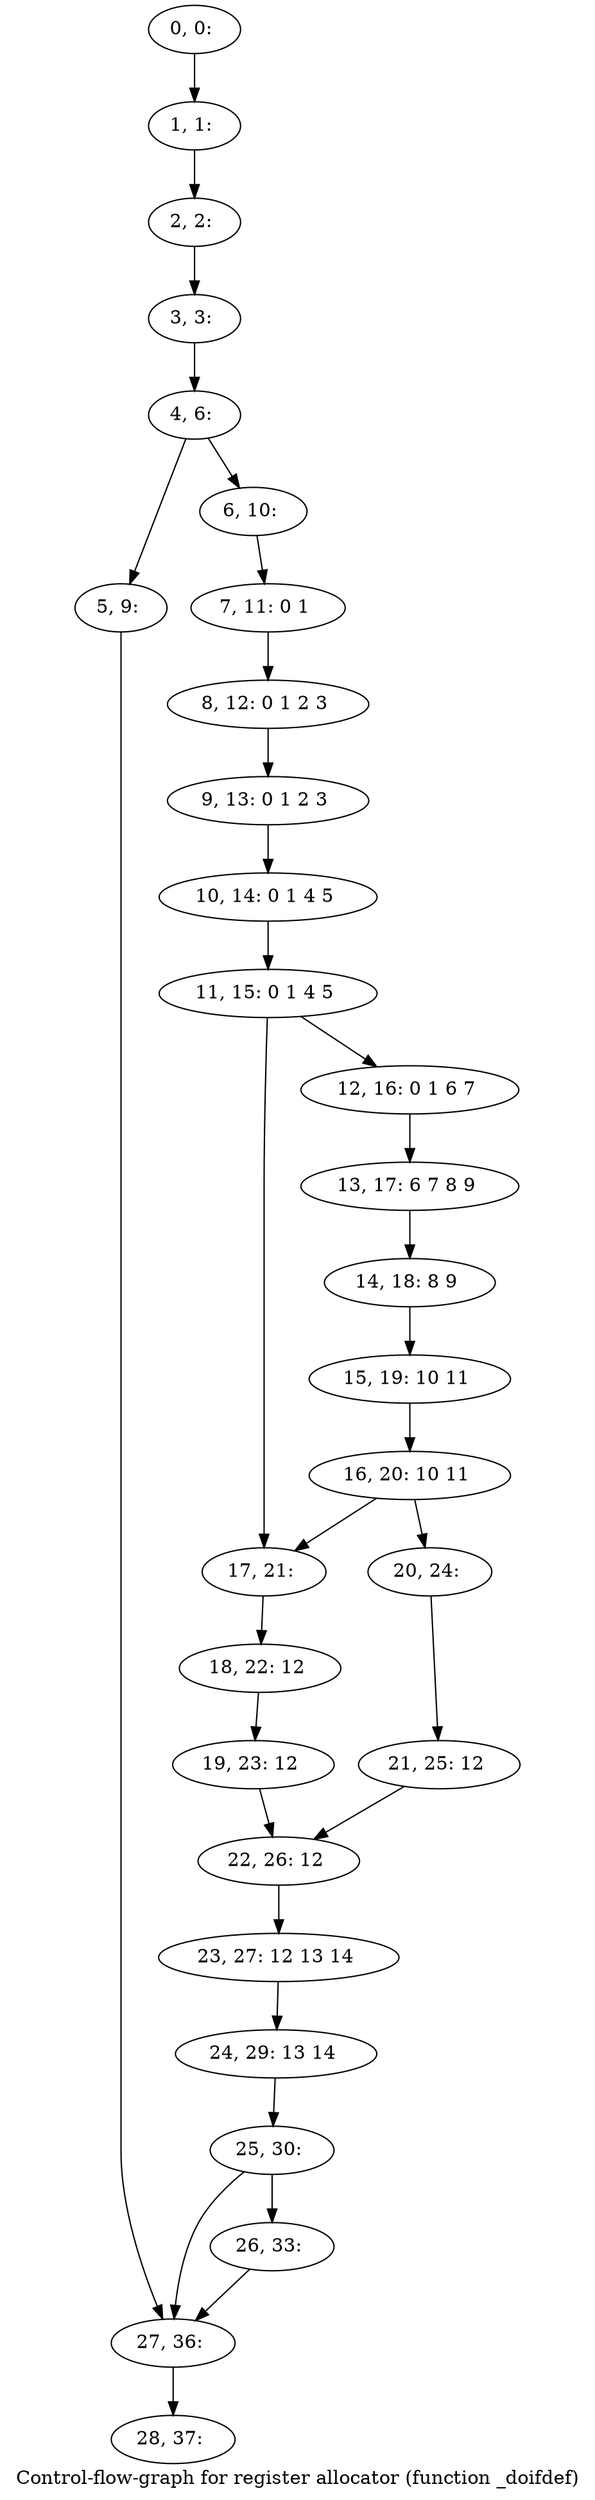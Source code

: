 digraph G {
graph [label="Control-flow-graph for register allocator (function _doifdef)"]
0[label="0, 0: "];
1[label="1, 1: "];
2[label="2, 2: "];
3[label="3, 3: "];
4[label="4, 6: "];
5[label="5, 9: "];
6[label="6, 10: "];
7[label="7, 11: 0 1 "];
8[label="8, 12: 0 1 2 3 "];
9[label="9, 13: 0 1 2 3 "];
10[label="10, 14: 0 1 4 5 "];
11[label="11, 15: 0 1 4 5 "];
12[label="12, 16: 0 1 6 7 "];
13[label="13, 17: 6 7 8 9 "];
14[label="14, 18: 8 9 "];
15[label="15, 19: 10 11 "];
16[label="16, 20: 10 11 "];
17[label="17, 21: "];
18[label="18, 22: 12 "];
19[label="19, 23: 12 "];
20[label="20, 24: "];
21[label="21, 25: 12 "];
22[label="22, 26: 12 "];
23[label="23, 27: 12 13 14 "];
24[label="24, 29: 13 14 "];
25[label="25, 30: "];
26[label="26, 33: "];
27[label="27, 36: "];
28[label="28, 37: "];
0->1 ;
1->2 ;
2->3 ;
3->4 ;
4->5 ;
4->6 ;
5->27 ;
6->7 ;
7->8 ;
8->9 ;
9->10 ;
10->11 ;
11->12 ;
11->17 ;
12->13 ;
13->14 ;
14->15 ;
15->16 ;
16->17 ;
16->20 ;
17->18 ;
18->19 ;
19->22 ;
20->21 ;
21->22 ;
22->23 ;
23->24 ;
24->25 ;
25->26 ;
25->27 ;
26->27 ;
27->28 ;
}
